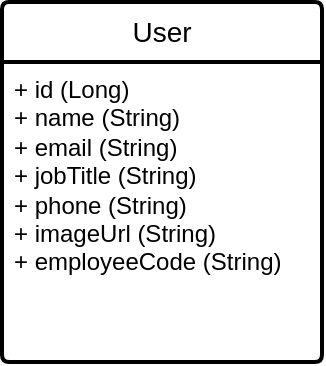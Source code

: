 <mxfile version="22.1.0" type="device">
  <diagram name="Page-1" id="m56pDKMrYxS6IAByJQad">
    <mxGraphModel dx="989" dy="553" grid="1" gridSize="10" guides="1" tooltips="1" connect="1" arrows="1" fold="1" page="1" pageScale="1" pageWidth="850" pageHeight="1100" math="0" shadow="0">
      <root>
        <mxCell id="0" />
        <mxCell id="1" parent="0" />
        <mxCell id="i7eYaONSk5TeVbpYV7l9-7" value="User" style="swimlane;childLayout=stackLayout;horizontal=1;startSize=30;horizontalStack=0;rounded=1;fontSize=14;fontStyle=0;strokeWidth=2;resizeParent=0;resizeLast=1;shadow=0;dashed=0;align=center;arcSize=4;whiteSpace=wrap;html=1;" vertex="1" parent="1">
          <mxGeometry x="160" y="280" width="160" height="180" as="geometry">
            <mxRectangle x="340" y="350" width="70" height="30" as="alternateBounds" />
          </mxGeometry>
        </mxCell>
        <mxCell id="i7eYaONSk5TeVbpYV7l9-8" value="+ id (Long)&lt;br&gt;+ name (String)&lt;br&gt;+ email (String)&lt;br&gt;+ jobTitle (String)&lt;br&gt;+ phone (String)&lt;br&gt;+ imageUrl (String)&lt;br&gt;+ employeeCode (String)" style="align=left;strokeColor=none;fillColor=none;spacingLeft=4;fontSize=12;verticalAlign=top;resizable=0;rotatable=0;part=1;html=1;" vertex="1" parent="i7eYaONSk5TeVbpYV7l9-7">
          <mxGeometry y="30" width="160" height="150" as="geometry" />
        </mxCell>
      </root>
    </mxGraphModel>
  </diagram>
</mxfile>
